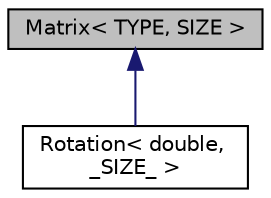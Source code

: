digraph "Matrix&lt; TYPE, SIZE &gt;"
{
 // LATEX_PDF_SIZE
  edge [fontname="Helvetica",fontsize="10",labelfontname="Helvetica",labelfontsize="10"];
  node [fontname="Helvetica",fontsize="10",shape=record];
  Node1 [label="Matrix\< TYPE, SIZE \>",height=0.2,width=0.4,color="black", fillcolor="grey75", style="filled", fontcolor="black",tooltip=" "];
  Node1 -> Node2 [dir="back",color="midnightblue",fontsize="10",style="solid",fontname="Helvetica"];
  Node2 [label="Rotation\< double, \l_SIZE_ \>",height=0.2,width=0.4,color="black", fillcolor="white", style="filled",URL="$classRotation.html",tooltip=" "];
}
